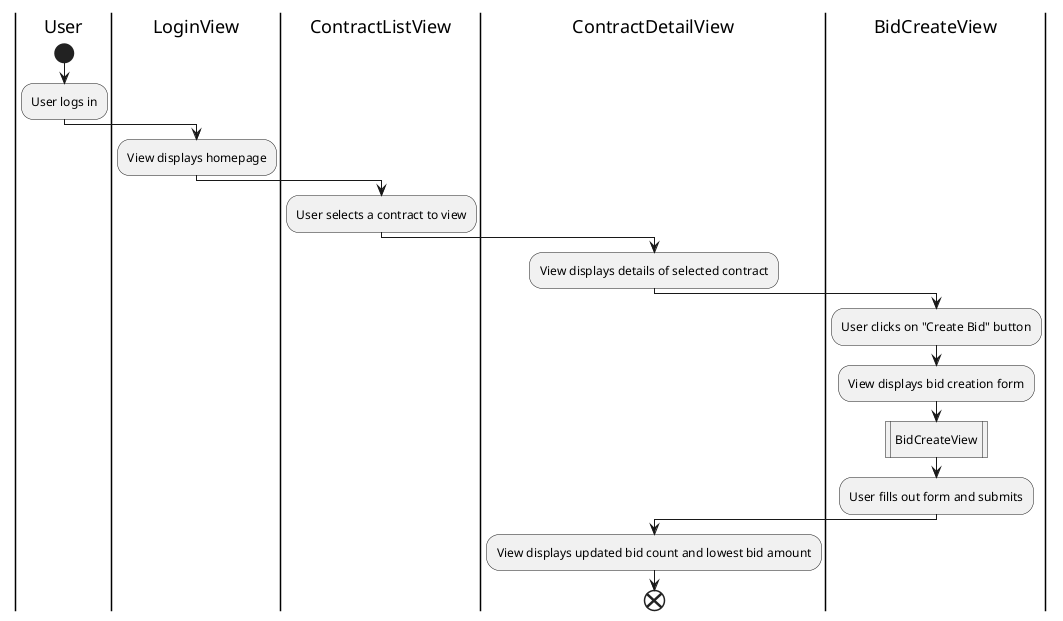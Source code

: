 @startuml
|User|
start
:User logs in;
|LoginView|
:View displays homepage;
|ContractListView|
:User selects a contract to view;
|ContractDetailView|
:View displays details of selected contract;
|BidCreateView|
:User clicks on "Create Bid" button;
:View displays bid creation form;
:BidCreateView|
:User fills out form and submits;
|ContractDetailView|
:View displays updated bid count and lowest bid amount;
end
@enduml
